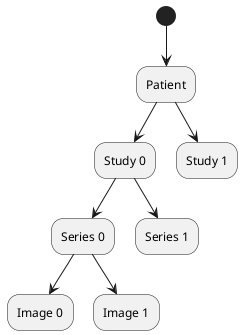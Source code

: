 @startuml dicom

(*) --> "Patient"
"Patient" --> "Study 0"
"Patient" --> "Study 1"
"Study 0" --> "Series 0"
"Study 0" --> "Series 1"
"Series 0" --> "Image 0"
"Series 0" --> "Image 1"
@enduml